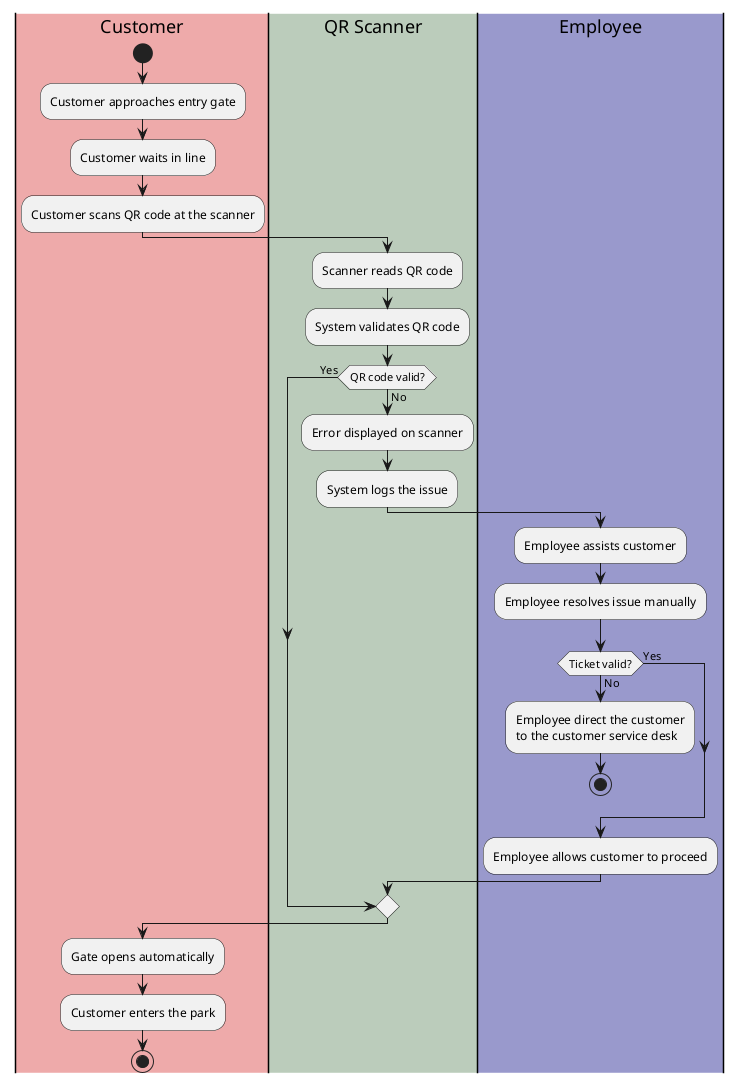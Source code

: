 @startuml TicketCheckingProcess TO-BE
  
|#eeaaaa|Customer|
start
  :Customer approaches entry gate;
  :Customer waits in line;
  :Customer scans QR code at the scanner;
|QR Scanner|
  :Scanner reads QR code;
  :System validates QR code;
  if (QR code valid?) then (Yes)
  else (No)
|#bbccbb|QR Scanner|
    :Error displayed on scanner;
    :System logs the issue;
|Employee|
    :Employee assists customer;
    :Employee resolves issue manually;
    if (Ticket valid?) then (Yes)
    else (No)
|#9999cc|Employee|
      :Employee direct the customer\nto the customer service desk;
      stop
    endif
    :Employee allows customer to proceed;
  endif
|Customer|
    :Gate opens automatically;
    :Customer enters the park;  
stop

@enduml
